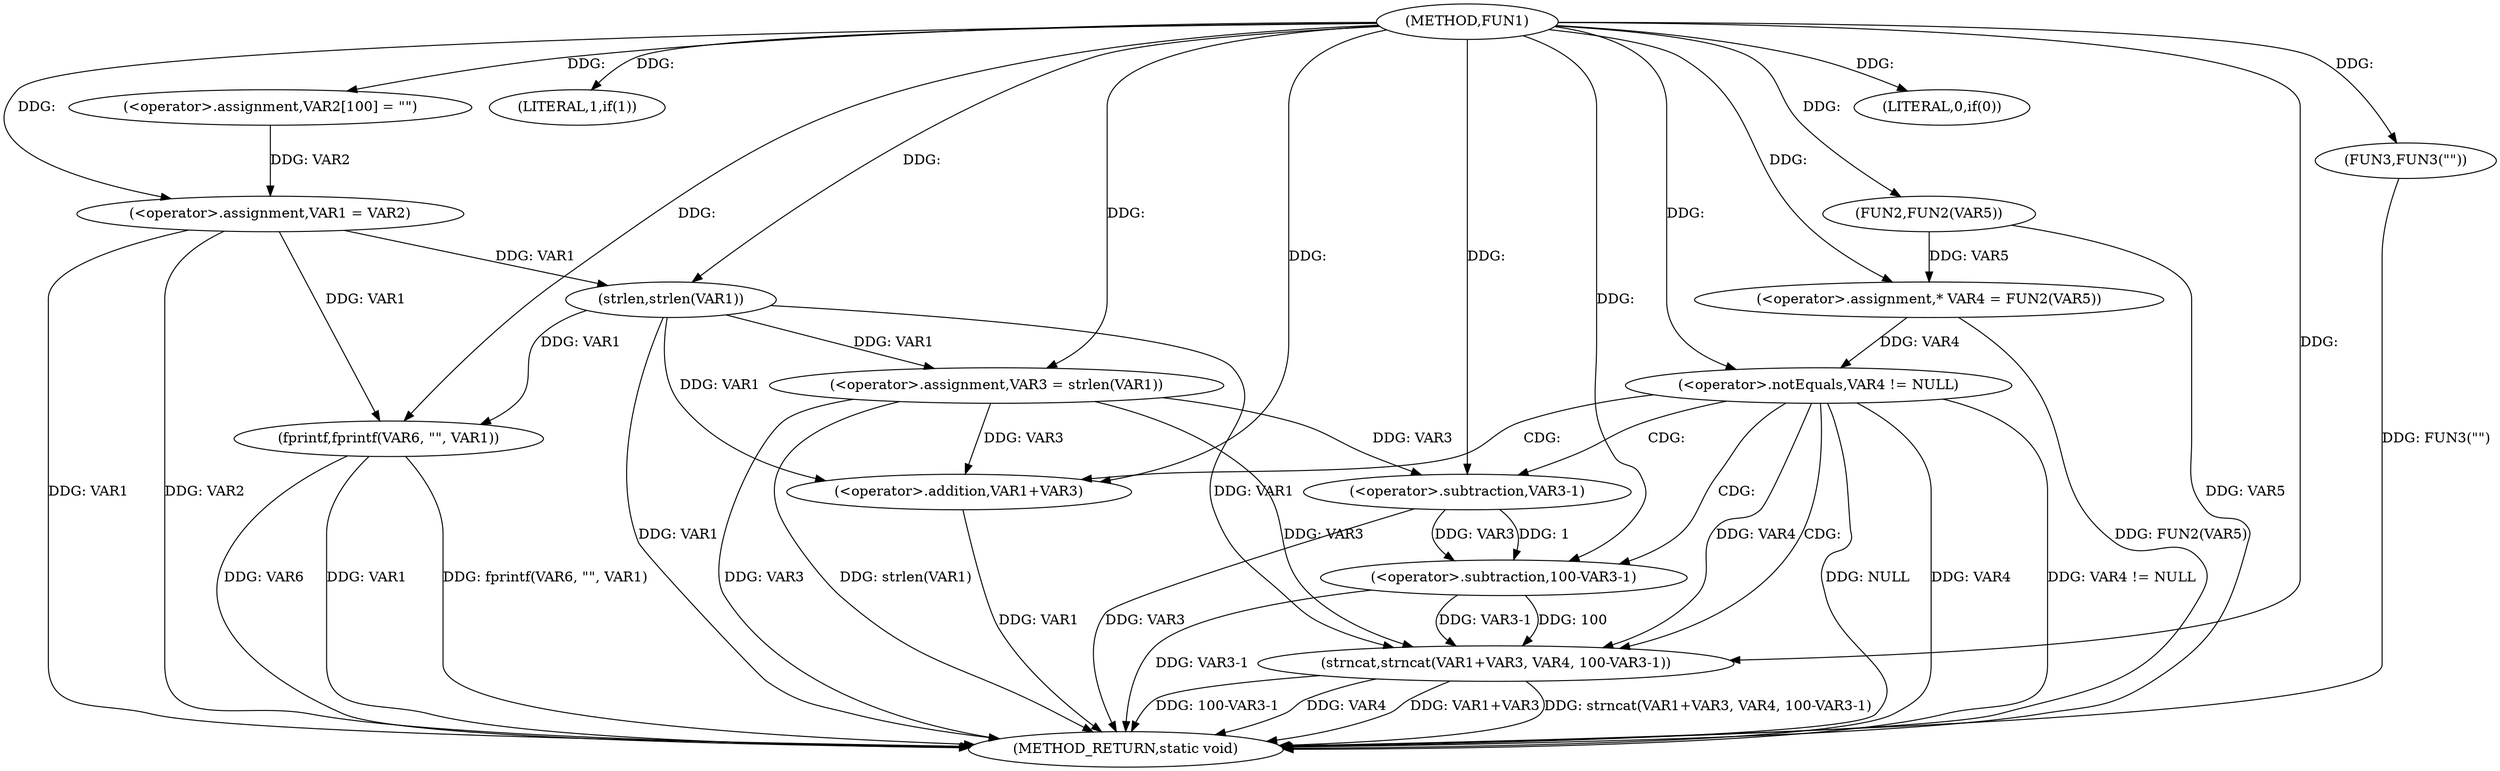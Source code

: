 digraph FUN1 {  
"1000100" [label = "(METHOD,FUN1)" ]
"1000150" [label = "(METHOD_RETURN,static void)" ]
"1000104" [label = "(<operator>.assignment,VAR2[100] = \"\")" ]
"1000107" [label = "(<operator>.assignment,VAR1 = VAR2)" ]
"1000111" [label = "(LITERAL,1,if(1))" ]
"1000115" [label = "(<operator>.assignment,VAR3 = strlen(VAR1))" ]
"1000117" [label = "(strlen,strlen(VAR1))" ]
"1000120" [label = "(<operator>.assignment,* VAR4 = FUN2(VAR5))" ]
"1000122" [label = "(FUN2,FUN2(VAR5))" ]
"1000125" [label = "(<operator>.notEquals,VAR4 != NULL)" ]
"1000129" [label = "(strncat,strncat(VAR1+VAR3, VAR4, 100-VAR3-1))" ]
"1000130" [label = "(<operator>.addition,VAR1+VAR3)" ]
"1000134" [label = "(<operator>.subtraction,100-VAR3-1)" ]
"1000136" [label = "(<operator>.subtraction,VAR3-1)" ]
"1000140" [label = "(LITERAL,0,if(0))" ]
"1000142" [label = "(FUN3,FUN3(\"\"))" ]
"1000146" [label = "(fprintf,fprintf(VAR6, \"\", VAR1))" ]
  "1000115" -> "1000150"  [ label = "DDG: strlen(VAR1)"] 
  "1000142" -> "1000150"  [ label = "DDG: FUN3(\"\")"] 
  "1000125" -> "1000150"  [ label = "DDG: VAR4 != NULL"] 
  "1000107" -> "1000150"  [ label = "DDG: VAR1"] 
  "1000122" -> "1000150"  [ label = "DDG: VAR5"] 
  "1000146" -> "1000150"  [ label = "DDG: VAR1"] 
  "1000125" -> "1000150"  [ label = "DDG: NULL"] 
  "1000117" -> "1000150"  [ label = "DDG: VAR1"] 
  "1000129" -> "1000150"  [ label = "DDG: VAR4"] 
  "1000146" -> "1000150"  [ label = "DDG: fprintf(VAR6, \"\", VAR1)"] 
  "1000130" -> "1000150"  [ label = "DDG: VAR1"] 
  "1000129" -> "1000150"  [ label = "DDG: VAR1+VAR3"] 
  "1000125" -> "1000150"  [ label = "DDG: VAR4"] 
  "1000129" -> "1000150"  [ label = "DDG: strncat(VAR1+VAR3, VAR4, 100-VAR3-1)"] 
  "1000129" -> "1000150"  [ label = "DDG: 100-VAR3-1"] 
  "1000134" -> "1000150"  [ label = "DDG: VAR3-1"] 
  "1000120" -> "1000150"  [ label = "DDG: FUN2(VAR5)"] 
  "1000146" -> "1000150"  [ label = "DDG: VAR6"] 
  "1000115" -> "1000150"  [ label = "DDG: VAR3"] 
  "1000136" -> "1000150"  [ label = "DDG: VAR3"] 
  "1000107" -> "1000150"  [ label = "DDG: VAR2"] 
  "1000100" -> "1000104"  [ label = "DDG: "] 
  "1000104" -> "1000107"  [ label = "DDG: VAR2"] 
  "1000100" -> "1000107"  [ label = "DDG: "] 
  "1000100" -> "1000111"  [ label = "DDG: "] 
  "1000117" -> "1000115"  [ label = "DDG: VAR1"] 
  "1000100" -> "1000115"  [ label = "DDG: "] 
  "1000107" -> "1000117"  [ label = "DDG: VAR1"] 
  "1000100" -> "1000117"  [ label = "DDG: "] 
  "1000122" -> "1000120"  [ label = "DDG: VAR5"] 
  "1000100" -> "1000120"  [ label = "DDG: "] 
  "1000100" -> "1000122"  [ label = "DDG: "] 
  "1000120" -> "1000125"  [ label = "DDG: VAR4"] 
  "1000100" -> "1000125"  [ label = "DDG: "] 
  "1000117" -> "1000129"  [ label = "DDG: VAR1"] 
  "1000100" -> "1000129"  [ label = "DDG: "] 
  "1000115" -> "1000129"  [ label = "DDG: VAR3"] 
  "1000117" -> "1000130"  [ label = "DDG: VAR1"] 
  "1000100" -> "1000130"  [ label = "DDG: "] 
  "1000115" -> "1000130"  [ label = "DDG: VAR3"] 
  "1000125" -> "1000129"  [ label = "DDG: VAR4"] 
  "1000134" -> "1000129"  [ label = "DDG: 100"] 
  "1000134" -> "1000129"  [ label = "DDG: VAR3-1"] 
  "1000100" -> "1000134"  [ label = "DDG: "] 
  "1000136" -> "1000134"  [ label = "DDG: VAR3"] 
  "1000136" -> "1000134"  [ label = "DDG: 1"] 
  "1000100" -> "1000136"  [ label = "DDG: "] 
  "1000115" -> "1000136"  [ label = "DDG: VAR3"] 
  "1000100" -> "1000140"  [ label = "DDG: "] 
  "1000100" -> "1000142"  [ label = "DDG: "] 
  "1000100" -> "1000146"  [ label = "DDG: "] 
  "1000107" -> "1000146"  [ label = "DDG: VAR1"] 
  "1000117" -> "1000146"  [ label = "DDG: VAR1"] 
  "1000125" -> "1000129"  [ label = "CDG: "] 
  "1000125" -> "1000130"  [ label = "CDG: "] 
  "1000125" -> "1000136"  [ label = "CDG: "] 
  "1000125" -> "1000134"  [ label = "CDG: "] 
}
